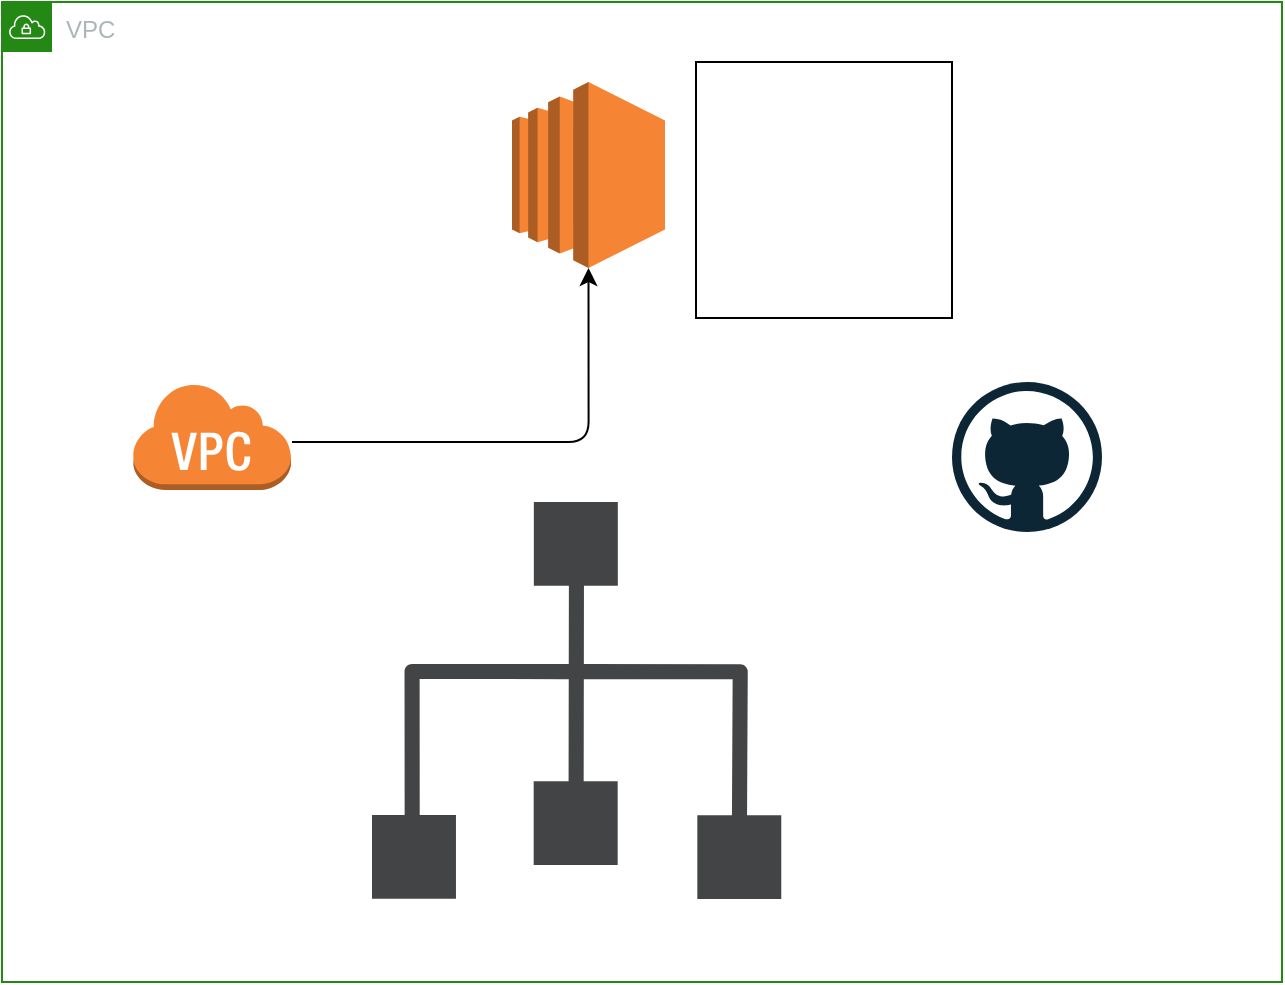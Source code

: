 <mxfile version="13.8.3" type="github">
  <diagram id="18MNWk-pP0sWtHQcujsn" name="Page-1">
    <mxGraphModel dx="1102" dy="585" grid="1" gridSize="10" guides="1" tooltips="1" connect="1" arrows="1" fold="1" page="1" pageScale="1" pageWidth="850" pageHeight="1100" math="0" shadow="0">
      <root>
        <mxCell id="0" />
        <mxCell id="1" parent="0" />
        <mxCell id="9irZJHgaeaXRHLg6WUTN-1" value="" style="outlineConnect=0;dashed=0;verticalLabelPosition=bottom;verticalAlign=top;align=center;html=1;shape=mxgraph.aws3.ec2;fillColor=#F58534;gradientColor=none;" vertex="1" parent="1">
          <mxGeometry x="360" y="50" width="76.5" height="93" as="geometry" />
        </mxCell>
        <mxCell id="9irZJHgaeaXRHLg6WUTN-4" value="" style="edgeStyle=segmentEdgeStyle;endArrow=classic;html=1;entryX=0.5;entryY=1;entryDx=0;entryDy=0;entryPerimeter=0;" edge="1" parent="1" target="9irZJHgaeaXRHLg6WUTN-1">
          <mxGeometry width="50" height="50" relative="1" as="geometry">
            <mxPoint x="250" y="230" as="sourcePoint" />
            <mxPoint x="400" y="180" as="targetPoint" />
          </mxGeometry>
        </mxCell>
        <mxCell id="9irZJHgaeaXRHLg6WUTN-6" value="VPC" style="points=[[0,0],[0.25,0],[0.5,0],[0.75,0],[1,0],[1,0.25],[1,0.5],[1,0.75],[1,1],[0.75,1],[0.5,1],[0.25,1],[0,1],[0,0.75],[0,0.5],[0,0.25]];outlineConnect=0;gradientColor=none;html=1;whiteSpace=wrap;fontSize=12;fontStyle=0;shape=mxgraph.aws4.group;grIcon=mxgraph.aws4.group_vpc;strokeColor=#248814;fillColor=none;verticalAlign=top;align=left;spacingLeft=30;fontColor=#AAB7B8;dashed=0;" vertex="1" parent="1">
          <mxGeometry x="105" y="10" width="640" height="490" as="geometry" />
        </mxCell>
        <mxCell id="9irZJHgaeaXRHLg6WUTN-7" value="" style="outlineConnect=0;dashed=0;verticalLabelPosition=bottom;verticalAlign=top;align=center;html=1;shape=mxgraph.aws3.virtual_private_cloud;fillColor=#F58534;gradientColor=none;" vertex="1" parent="1">
          <mxGeometry x="170" y="200" width="79.5" height="54" as="geometry" />
        </mxCell>
        <mxCell id="9irZJHgaeaXRHLg6WUTN-10" value="" style="pointerEvents=1;shadow=0;dashed=0;html=1;strokeColor=none;fillColor=#434445;aspect=fixed;labelPosition=center;verticalLabelPosition=bottom;verticalAlign=top;align=center;outlineConnect=0;shape=mxgraph.vvd.infrastructure;" vertex="1" parent="1">
          <mxGeometry x="290" y="260" width="204.64" height="198.5" as="geometry" />
        </mxCell>
        <mxCell id="9irZJHgaeaXRHLg6WUTN-11" value="" style="dashed=0;outlineConnect=0;html=1;align=center;labelPosition=center;verticalLabelPosition=bottom;verticalAlign=top;shape=mxgraph.weblogos.github" vertex="1" parent="1">
          <mxGeometry x="580" y="200" width="75" height="75" as="geometry" />
        </mxCell>
        <mxCell id="9irZJHgaeaXRHLg6WUTN-12" value="" style="shape=image;html=1;verticalAlign=top;verticalLabelPosition=bottom;labelBackgroundColor=#ffffff;imageAspect=0;aspect=fixed;image=https://cdn4.iconfinder.com/data/icons/logos-brands-5/24/jenkins-128.png;imageBackground=#ffffff;imageBorder=#000000;" vertex="1" parent="1">
          <mxGeometry x="452" y="40" width="128" height="128" as="geometry" />
        </mxCell>
      </root>
    </mxGraphModel>
  </diagram>
</mxfile>
